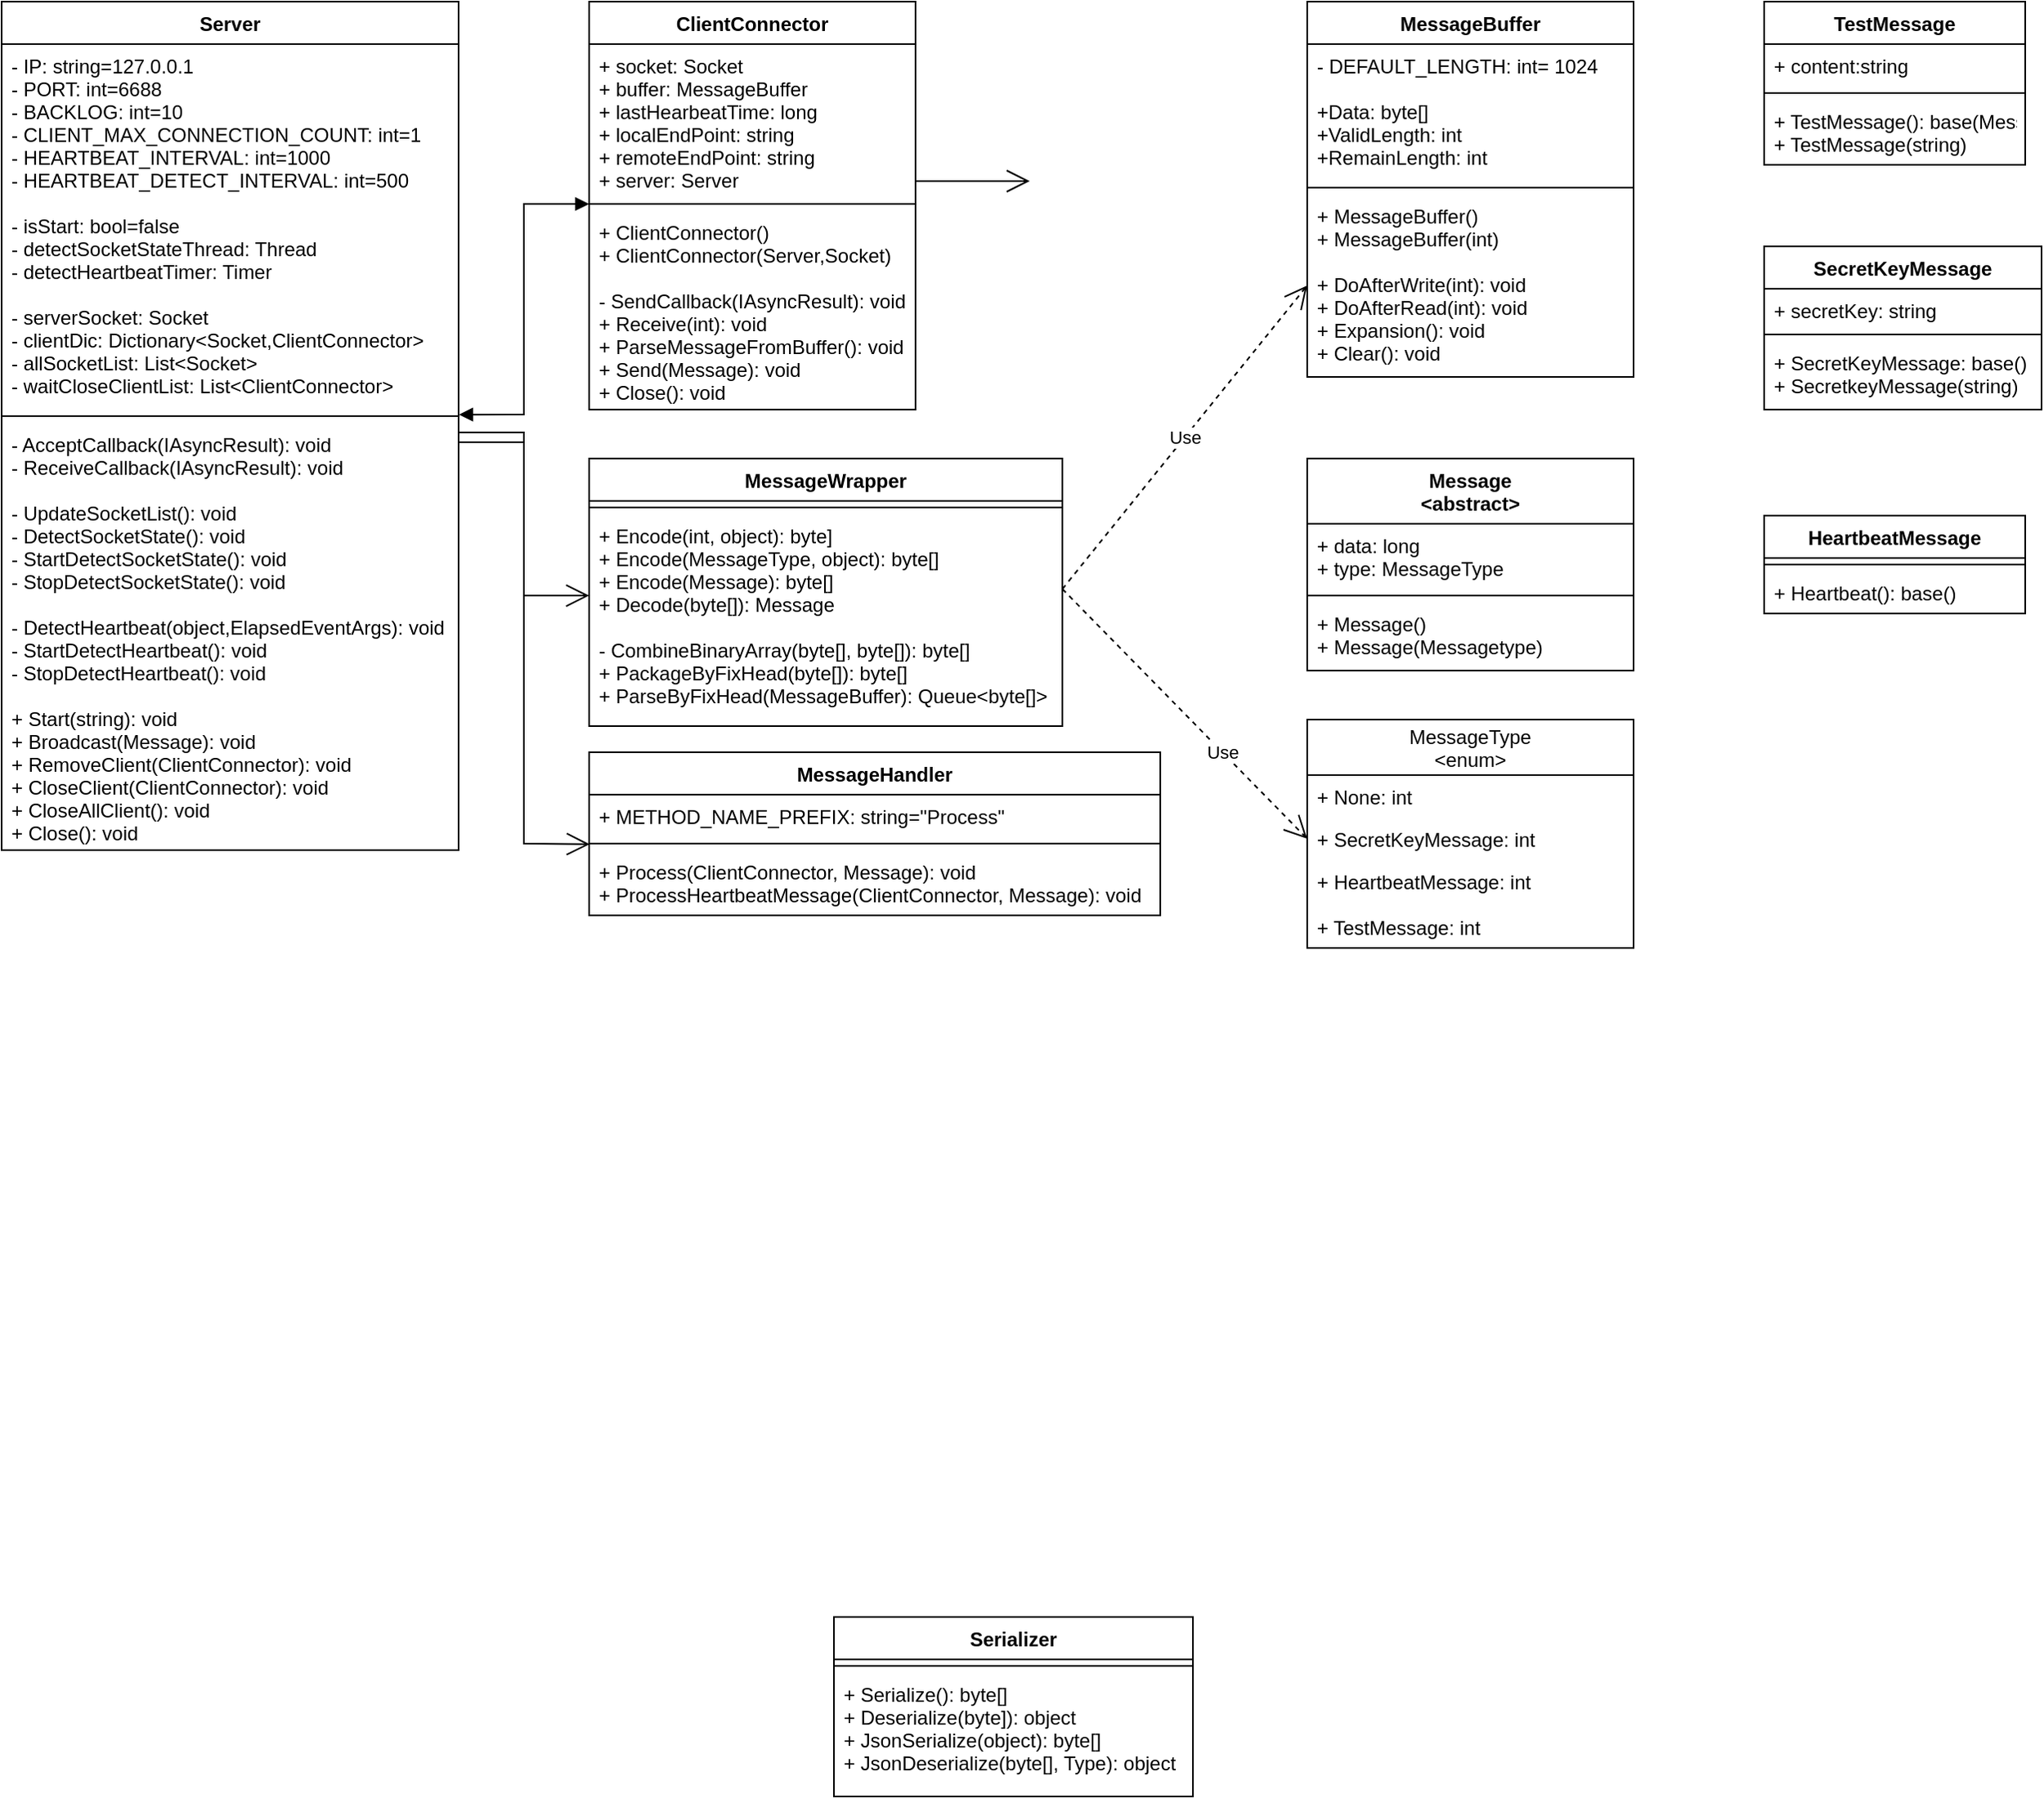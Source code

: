 <mxfile version="20.5.0" type="github">
  <diagram id="C5RBs43oDa-KdzZeNtuy" name="Page-1">
    <mxGraphModel dx="878" dy="473" grid="1" gridSize="10" guides="1" tooltips="1" connect="1" arrows="1" fold="1" page="1" pageScale="1" pageWidth="827" pageHeight="1169" math="0" shadow="0">
      <root>
        <mxCell id="WIyWlLk6GJQsqaUBKTNV-0" />
        <mxCell id="WIyWlLk6GJQsqaUBKTNV-1" parent="WIyWlLk6GJQsqaUBKTNV-0" />
        <mxCell id="VAwtb7KLq5aNkNkUl2DF-0" value="Server" style="swimlane;fontStyle=1;align=center;verticalAlign=top;childLayout=stackLayout;horizontal=1;startSize=26;horizontalStack=0;resizeParent=1;resizeParentMax=0;resizeLast=0;collapsible=1;marginBottom=0;" parent="WIyWlLk6GJQsqaUBKTNV-1" vertex="1">
          <mxGeometry x="40" y="40" width="280" height="520" as="geometry" />
        </mxCell>
        <mxCell id="VAwtb7KLq5aNkNkUl2DF-1" value="- IP: string=127.0.0.1&#xa;- PORT: int=6688&#xa;- BACKLOG: int=10&#xa;- CLIENT_MAX_CONNECTION_COUNT: int=1&#xa;- HEARTBEAT_INTERVAL: int=1000&#xa;- HEARTBEAT_DETECT_INTERVAL: int=500&#xa;&#xa;- isStart: bool=false&#xa;- detectSocketStateThread: Thread&#xa;- detectHeartbeatTimer: Timer&#xa;&#xa;- serverSocket: Socket&#xa;- clientDic: Dictionary&lt;Socket,ClientConnector&gt;&#xa;- allSocketList: List&lt;Socket&gt;&#xa;- waitCloseClientList: List&lt;ClientConnector&gt;" style="text;strokeColor=none;fillColor=none;align=left;verticalAlign=top;spacingLeft=4;spacingRight=4;overflow=hidden;rotatable=0;points=[[0,0.5],[1,0.5]];portConstraint=eastwest;" parent="VAwtb7KLq5aNkNkUl2DF-0" vertex="1">
          <mxGeometry y="26" width="280" height="224" as="geometry" />
        </mxCell>
        <mxCell id="VAwtb7KLq5aNkNkUl2DF-2" value="" style="line;strokeWidth=1;fillColor=none;align=left;verticalAlign=middle;spacingTop=-1;spacingLeft=3;spacingRight=3;rotatable=0;labelPosition=right;points=[];portConstraint=eastwest;strokeColor=inherit;" parent="VAwtb7KLq5aNkNkUl2DF-0" vertex="1">
          <mxGeometry y="250" width="280" height="8" as="geometry" />
        </mxCell>
        <mxCell id="VAwtb7KLq5aNkNkUl2DF-3" value="- AcceptCallback(IAsyncResult): void&#xa;- ReceiveCallback(IAsyncResult): void&#xa;&#xa;- UpdateSocketList(): void&#xa;- DetectSocketState(): void&#xa;- StartDetectSocketState(): void&#xa;- StopDetectSocketState(): void&#xa;&#xa;- DetectHeartbeat(object,ElapsedEventArgs): void&#xa;- StartDetectHeartbeat(): void&#xa;- StopDetectHeartbeat(): void&#xa;&#xa;+ Start(string): void&#xa;+ Broadcast(Message): void&#xa;+ RemoveClient(ClientConnector): void&#xa;+ CloseClient(ClientConnector): void&#xa;+ CloseAllClient(): void&#xa;+ Close(): void" style="text;strokeColor=none;fillColor=none;align=left;verticalAlign=top;spacingLeft=4;spacingRight=4;overflow=hidden;rotatable=0;points=[[0,0.5],[1,0.5]];portConstraint=eastwest;" parent="VAwtb7KLq5aNkNkUl2DF-0" vertex="1">
          <mxGeometry y="258" width="280" height="262" as="geometry" />
        </mxCell>
        <mxCell id="B_friO1HUQH2m3yJXOge-0" value="ClientConnector" style="swimlane;fontStyle=1;align=center;verticalAlign=top;childLayout=stackLayout;horizontal=1;startSize=26;horizontalStack=0;resizeParent=1;resizeParentMax=0;resizeLast=0;collapsible=1;marginBottom=0;" parent="WIyWlLk6GJQsqaUBKTNV-1" vertex="1">
          <mxGeometry x="400" y="40" width="200" height="250" as="geometry" />
        </mxCell>
        <mxCell id="B_friO1HUQH2m3yJXOge-1" value="+ socket: Socket&#xa;+ buffer: MessageBuffer&#xa;+ lastHearbeatTime: long&#xa;+ localEndPoint: string&#xa;+ remoteEndPoint: string&#xa;+ server: Server&#xa;" style="text;strokeColor=none;fillColor=none;align=left;verticalAlign=top;spacingLeft=4;spacingRight=4;overflow=hidden;rotatable=0;points=[[0,0.5],[1,0.5]];portConstraint=eastwest;" parent="B_friO1HUQH2m3yJXOge-0" vertex="1">
          <mxGeometry y="26" width="200" height="94" as="geometry" />
        </mxCell>
        <mxCell id="B_friO1HUQH2m3yJXOge-2" value="" style="line;strokeWidth=1;fillColor=none;align=left;verticalAlign=middle;spacingTop=-1;spacingLeft=3;spacingRight=3;rotatable=0;labelPosition=right;points=[];portConstraint=eastwest;strokeColor=inherit;" parent="B_friO1HUQH2m3yJXOge-0" vertex="1">
          <mxGeometry y="120" width="200" height="8" as="geometry" />
        </mxCell>
        <mxCell id="B_friO1HUQH2m3yJXOge-3" value="+ ClientConnector()&#xa;+ ClientConnector(Server,Socket)&#xa;&#xa;- SendCallback(IAsyncResult): void&#xa;+ Receive(int): void&#xa;+ ParseMessageFromBuffer(): void&#xa;+ Send(Message): void&#xa;+ Close(): void" style="text;strokeColor=none;fillColor=none;align=left;verticalAlign=top;spacingLeft=4;spacingRight=4;overflow=hidden;rotatable=0;points=[[0,0.5],[1,0.5]];portConstraint=eastwest;" parent="B_friO1HUQH2m3yJXOge-0" vertex="1">
          <mxGeometry y="128" width="200" height="122" as="geometry" />
        </mxCell>
        <mxCell id="B_friO1HUQH2m3yJXOge-4" value="MessageHandler" style="swimlane;fontStyle=1;align=center;verticalAlign=top;childLayout=stackLayout;horizontal=1;startSize=26;horizontalStack=0;resizeParent=1;resizeParentMax=0;resizeLast=0;collapsible=1;marginBottom=0;" parent="WIyWlLk6GJQsqaUBKTNV-1" vertex="1">
          <mxGeometry x="400" y="500" width="350" height="100" as="geometry" />
        </mxCell>
        <mxCell id="B_friO1HUQH2m3yJXOge-5" value="+ METHOD_NAME_PREFIX: string=&quot;Process&quot;" style="text;strokeColor=none;fillColor=none;align=left;verticalAlign=top;spacingLeft=4;spacingRight=4;overflow=hidden;rotatable=0;points=[[0,0.5],[1,0.5]];portConstraint=eastwest;" parent="B_friO1HUQH2m3yJXOge-4" vertex="1">
          <mxGeometry y="26" width="350" height="26" as="geometry" />
        </mxCell>
        <mxCell id="B_friO1HUQH2m3yJXOge-6" value="" style="line;strokeWidth=1;fillColor=none;align=left;verticalAlign=middle;spacingTop=-1;spacingLeft=3;spacingRight=3;rotatable=0;labelPosition=right;points=[];portConstraint=eastwest;strokeColor=inherit;" parent="B_friO1HUQH2m3yJXOge-4" vertex="1">
          <mxGeometry y="52" width="350" height="8" as="geometry" />
        </mxCell>
        <mxCell id="B_friO1HUQH2m3yJXOge-7" value="+ Process(ClientConnector, Message): void&#xa;+ ProcessHeartbeatMessage(ClientConnector, Message): void" style="text;strokeColor=none;fillColor=none;align=left;verticalAlign=top;spacingLeft=4;spacingRight=4;overflow=hidden;rotatable=0;points=[[0,0.5],[1,0.5]];portConstraint=eastwest;" parent="B_friO1HUQH2m3yJXOge-4" vertex="1">
          <mxGeometry y="60" width="350" height="40" as="geometry" />
        </mxCell>
        <mxCell id="B_friO1HUQH2m3yJXOge-8" value="Message&#xa;&lt;abstract&gt;" style="swimlane;fontStyle=1;align=center;verticalAlign=top;childLayout=stackLayout;horizontal=1;startSize=40;horizontalStack=0;resizeParent=1;resizeParentMax=0;resizeLast=0;collapsible=1;marginBottom=0;" parent="WIyWlLk6GJQsqaUBKTNV-1" vertex="1">
          <mxGeometry x="840" y="320" width="200" height="130" as="geometry" />
        </mxCell>
        <mxCell id="B_friO1HUQH2m3yJXOge-9" value="+ data: long&#xa;+ type: MessageType&#xa;&#xa;" style="text;strokeColor=none;fillColor=none;align=left;verticalAlign=top;spacingLeft=4;spacingRight=4;overflow=hidden;rotatable=0;points=[[0,0.5],[1,0.5]];portConstraint=eastwest;" parent="B_friO1HUQH2m3yJXOge-8" vertex="1">
          <mxGeometry y="40" width="200" height="40" as="geometry" />
        </mxCell>
        <mxCell id="B_friO1HUQH2m3yJXOge-10" value="" style="line;strokeWidth=1;fillColor=none;align=left;verticalAlign=middle;spacingTop=-1;spacingLeft=3;spacingRight=3;rotatable=0;labelPosition=right;points=[];portConstraint=eastwest;strokeColor=inherit;" parent="B_friO1HUQH2m3yJXOge-8" vertex="1">
          <mxGeometry y="80" width="200" height="8" as="geometry" />
        </mxCell>
        <mxCell id="B_friO1HUQH2m3yJXOge-11" value="+ Message()&#xa;+ Message(Messagetype)" style="text;strokeColor=none;fillColor=none;align=left;verticalAlign=top;spacingLeft=4;spacingRight=4;overflow=hidden;rotatable=0;points=[[0,0.5],[1,0.5]];portConstraint=eastwest;" parent="B_friO1HUQH2m3yJXOge-8" vertex="1">
          <mxGeometry y="88" width="200" height="42" as="geometry" />
        </mxCell>
        <mxCell id="B_friO1HUQH2m3yJXOge-12" value="MessageBuffer" style="swimlane;fontStyle=1;align=center;verticalAlign=top;childLayout=stackLayout;horizontal=1;startSize=26;horizontalStack=0;resizeParent=1;resizeParentMax=0;resizeLast=0;collapsible=1;marginBottom=0;" parent="WIyWlLk6GJQsqaUBKTNV-1" vertex="1">
          <mxGeometry x="840" y="40" width="200" height="230" as="geometry" />
        </mxCell>
        <mxCell id="B_friO1HUQH2m3yJXOge-13" value="- DEFAULT_LENGTH: int= 1024&#xa;&#xa;+Data: byte[]&#xa;+ValidLength: int&#xa;+RemainLength: int" style="text;strokeColor=none;fillColor=none;align=left;verticalAlign=top;spacingLeft=4;spacingRight=4;overflow=hidden;rotatable=0;points=[[0,0.5],[1,0.5]];portConstraint=eastwest;" parent="B_friO1HUQH2m3yJXOge-12" vertex="1">
          <mxGeometry y="26" width="200" height="84" as="geometry" />
        </mxCell>
        <mxCell id="B_friO1HUQH2m3yJXOge-14" value="" style="line;strokeWidth=1;fillColor=none;align=left;verticalAlign=middle;spacingTop=-1;spacingLeft=3;spacingRight=3;rotatable=0;labelPosition=right;points=[];portConstraint=eastwest;strokeColor=inherit;" parent="B_friO1HUQH2m3yJXOge-12" vertex="1">
          <mxGeometry y="110" width="200" height="8" as="geometry" />
        </mxCell>
        <mxCell id="B_friO1HUQH2m3yJXOge-15" value="+ MessageBuffer()&#xa;+ MessageBuffer(int)&#xa;&#xa;+ DoAfterWrite(int): void&#xa;+ DoAfterRead(int): void&#xa;+ Expansion(): void&#xa;+ Clear(): void" style="text;strokeColor=none;fillColor=none;align=left;verticalAlign=top;spacingLeft=4;spacingRight=4;overflow=hidden;rotatable=0;points=[[0,0.5],[1,0.5]];portConstraint=eastwest;" parent="B_friO1HUQH2m3yJXOge-12" vertex="1">
          <mxGeometry y="118" width="200" height="112" as="geometry" />
        </mxCell>
        <mxCell id="B_friO1HUQH2m3yJXOge-20" value="MessageWrapper" style="swimlane;fontStyle=1;align=center;verticalAlign=top;childLayout=stackLayout;horizontal=1;startSize=26;horizontalStack=0;resizeParent=1;resizeParentMax=0;resizeLast=0;collapsible=1;marginBottom=0;" parent="WIyWlLk6GJQsqaUBKTNV-1" vertex="1">
          <mxGeometry x="400" y="320" width="290" height="164" as="geometry" />
        </mxCell>
        <mxCell id="B_friO1HUQH2m3yJXOge-22" value="" style="line;strokeWidth=1;fillColor=none;align=left;verticalAlign=middle;spacingTop=-1;spacingLeft=3;spacingRight=3;rotatable=0;labelPosition=right;points=[];portConstraint=eastwest;strokeColor=inherit;" parent="B_friO1HUQH2m3yJXOge-20" vertex="1">
          <mxGeometry y="26" width="290" height="8" as="geometry" />
        </mxCell>
        <mxCell id="B_friO1HUQH2m3yJXOge-23" value="+ Encode(int, object): byte]&#xa;+ Encode(MessageType, object): byte[]&#xa;+ Encode(Message): byte[]&#xa;+ Decode(byte[]): Message&#xa;&#xa;- CombineBinaryArray(byte[], byte[]): byte[]&#xa;+ PackageByFixHead(byte[]): byte[]&#xa;+ ParseByFixHead(MessageBuffer): Queue&lt;byte[]&gt;" style="text;strokeColor=none;fillColor=none;align=left;verticalAlign=top;spacingLeft=4;spacingRight=4;overflow=hidden;rotatable=0;points=[[0,0.5],[1,0.5]];portConstraint=eastwest;" parent="B_friO1HUQH2m3yJXOge-20" vertex="1">
          <mxGeometry y="34" width="290" height="130" as="geometry" />
        </mxCell>
        <mxCell id="B_friO1HUQH2m3yJXOge-24" value="Serializer" style="swimlane;fontStyle=1;align=center;verticalAlign=top;childLayout=stackLayout;horizontal=1;startSize=26;horizontalStack=0;resizeParent=1;resizeParentMax=0;resizeLast=0;collapsible=1;marginBottom=0;" parent="WIyWlLk6GJQsqaUBKTNV-1" vertex="1">
          <mxGeometry x="550" y="1030" width="220" height="110" as="geometry" />
        </mxCell>
        <mxCell id="B_friO1HUQH2m3yJXOge-26" value="" style="line;strokeWidth=1;fillColor=none;align=left;verticalAlign=middle;spacingTop=-1;spacingLeft=3;spacingRight=3;rotatable=0;labelPosition=right;points=[];portConstraint=eastwest;strokeColor=inherit;" parent="B_friO1HUQH2m3yJXOge-24" vertex="1">
          <mxGeometry y="26" width="220" height="8" as="geometry" />
        </mxCell>
        <mxCell id="B_friO1HUQH2m3yJXOge-27" value="+ Serialize(): byte[]&#xa;+ Deserialize(byte]): object&#xa;+ JsonSerialize(object): byte[]&#xa;+ JsonDeserialize(byte[], Type): object" style="text;strokeColor=none;fillColor=none;align=left;verticalAlign=top;spacingLeft=4;spacingRight=4;overflow=hidden;rotatable=0;points=[[0,0.5],[1,0.5]];portConstraint=eastwest;" parent="B_friO1HUQH2m3yJXOge-24" vertex="1">
          <mxGeometry y="34" width="220" height="76" as="geometry" />
        </mxCell>
        <mxCell id="NcEaHT6Et7PMbFL95pdy-6" value="TestMessage" style="swimlane;fontStyle=1;align=center;verticalAlign=top;childLayout=stackLayout;horizontal=1;startSize=26;horizontalStack=0;resizeParent=1;resizeParentMax=0;resizeLast=0;collapsible=1;marginBottom=0;" vertex="1" parent="WIyWlLk6GJQsqaUBKTNV-1">
          <mxGeometry x="1120" y="40" width="160" height="100" as="geometry" />
        </mxCell>
        <mxCell id="NcEaHT6Et7PMbFL95pdy-7" value="+ content:string" style="text;strokeColor=none;fillColor=none;align=left;verticalAlign=top;spacingLeft=4;spacingRight=4;overflow=hidden;rotatable=0;points=[[0,0.5],[1,0.5]];portConstraint=eastwest;" vertex="1" parent="NcEaHT6Et7PMbFL95pdy-6">
          <mxGeometry y="26" width="160" height="26" as="geometry" />
        </mxCell>
        <mxCell id="NcEaHT6Et7PMbFL95pdy-8" value="" style="line;strokeWidth=1;fillColor=none;align=left;verticalAlign=middle;spacingTop=-1;spacingLeft=3;spacingRight=3;rotatable=0;labelPosition=right;points=[];portConstraint=eastwest;strokeColor=inherit;" vertex="1" parent="NcEaHT6Et7PMbFL95pdy-6">
          <mxGeometry y="52" width="160" height="8" as="geometry" />
        </mxCell>
        <mxCell id="NcEaHT6Et7PMbFL95pdy-9" value="+ TestMessage(): base(MessageType)&#xa;+ TestMessage(string)" style="text;strokeColor=none;fillColor=none;align=left;verticalAlign=top;spacingLeft=4;spacingRight=4;overflow=hidden;rotatable=0;points=[[0,0.5],[1,0.5]];portConstraint=eastwest;" vertex="1" parent="NcEaHT6Et7PMbFL95pdy-6">
          <mxGeometry y="60" width="160" height="40" as="geometry" />
        </mxCell>
        <mxCell id="NcEaHT6Et7PMbFL95pdy-11" value="" style="endArrow=block;startArrow=block;endFill=1;startFill=1;html=1;rounded=0;exitX=1.001;exitY=1.014;exitDx=0;exitDy=0;exitPerimeter=0;" edge="1" parent="WIyWlLk6GJQsqaUBKTNV-1" source="VAwtb7KLq5aNkNkUl2DF-1">
          <mxGeometry width="160" relative="1" as="geometry">
            <mxPoint x="330" y="150" as="sourcePoint" />
            <mxPoint x="400" y="164" as="targetPoint" />
            <Array as="points">
              <mxPoint x="360" y="293" />
              <mxPoint x="360" y="164" />
            </Array>
          </mxGeometry>
        </mxCell>
        <mxCell id="NcEaHT6Et7PMbFL95pdy-12" value="SecretKeyMessage" style="swimlane;fontStyle=1;align=center;verticalAlign=top;childLayout=stackLayout;horizontal=1;startSize=26;horizontalStack=0;resizeParent=1;resizeParentMax=0;resizeLast=0;collapsible=1;marginBottom=0;" vertex="1" parent="WIyWlLk6GJQsqaUBKTNV-1">
          <mxGeometry x="1120" y="190" width="170" height="100" as="geometry" />
        </mxCell>
        <mxCell id="NcEaHT6Et7PMbFL95pdy-13" value="+ secretKey: string" style="text;strokeColor=none;fillColor=none;align=left;verticalAlign=top;spacingLeft=4;spacingRight=4;overflow=hidden;rotatable=0;points=[[0,0.5],[1,0.5]];portConstraint=eastwest;" vertex="1" parent="NcEaHT6Et7PMbFL95pdy-12">
          <mxGeometry y="26" width="170" height="24" as="geometry" />
        </mxCell>
        <mxCell id="NcEaHT6Et7PMbFL95pdy-14" value="" style="line;strokeWidth=1;fillColor=none;align=left;verticalAlign=middle;spacingTop=-1;spacingLeft=3;spacingRight=3;rotatable=0;labelPosition=right;points=[];portConstraint=eastwest;strokeColor=inherit;" vertex="1" parent="NcEaHT6Et7PMbFL95pdy-12">
          <mxGeometry y="50" width="170" height="8" as="geometry" />
        </mxCell>
        <mxCell id="NcEaHT6Et7PMbFL95pdy-15" value="+ SecretKeyMessage: base()&#xa;+ SecretkeyMessage(string)" style="text;strokeColor=none;fillColor=none;align=left;verticalAlign=top;spacingLeft=4;spacingRight=4;overflow=hidden;rotatable=0;points=[[0,0.5],[1,0.5]];portConstraint=eastwest;" vertex="1" parent="NcEaHT6Et7PMbFL95pdy-12">
          <mxGeometry y="58" width="170" height="42" as="geometry" />
        </mxCell>
        <mxCell id="NcEaHT6Et7PMbFL95pdy-16" value="HeartbeatMessage" style="swimlane;fontStyle=1;align=center;verticalAlign=top;childLayout=stackLayout;horizontal=1;startSize=26;horizontalStack=0;resizeParent=1;resizeParentMax=0;resizeLast=0;collapsible=1;marginBottom=0;" vertex="1" parent="WIyWlLk6GJQsqaUBKTNV-1">
          <mxGeometry x="1120" y="355" width="160" height="60" as="geometry" />
        </mxCell>
        <mxCell id="NcEaHT6Et7PMbFL95pdy-18" value="" style="line;strokeWidth=1;fillColor=none;align=left;verticalAlign=middle;spacingTop=-1;spacingLeft=3;spacingRight=3;rotatable=0;labelPosition=right;points=[];portConstraint=eastwest;strokeColor=inherit;" vertex="1" parent="NcEaHT6Et7PMbFL95pdy-16">
          <mxGeometry y="26" width="160" height="8" as="geometry" />
        </mxCell>
        <mxCell id="NcEaHT6Et7PMbFL95pdy-19" value="+ Heartbeat(): base()" style="text;strokeColor=none;fillColor=none;align=left;verticalAlign=top;spacingLeft=4;spacingRight=4;overflow=hidden;rotatable=0;points=[[0,0.5],[1,0.5]];portConstraint=eastwest;" vertex="1" parent="NcEaHT6Et7PMbFL95pdy-16">
          <mxGeometry y="34" width="160" height="26" as="geometry" />
        </mxCell>
        <mxCell id="NcEaHT6Et7PMbFL95pdy-25" value="MessageType&#xa;&lt;enum&gt;" style="swimlane;fontStyle=0;childLayout=stackLayout;horizontal=1;startSize=34;fillColor=none;horizontalStack=0;resizeParent=1;resizeParentMax=0;resizeLast=0;collapsible=1;marginBottom=0;" vertex="1" parent="WIyWlLk6GJQsqaUBKTNV-1">
          <mxGeometry x="840" y="480" width="200" height="140" as="geometry" />
        </mxCell>
        <mxCell id="NcEaHT6Et7PMbFL95pdy-26" value="+ None: int" style="text;strokeColor=none;fillColor=none;align=left;verticalAlign=top;spacingLeft=4;spacingRight=4;overflow=hidden;rotatable=0;points=[[0,0.5],[1,0.5]];portConstraint=eastwest;" vertex="1" parent="NcEaHT6Et7PMbFL95pdy-25">
          <mxGeometry y="34" width="200" height="26" as="geometry" />
        </mxCell>
        <mxCell id="NcEaHT6Et7PMbFL95pdy-27" value="+ SecretKeyMessage: int" style="text;strokeColor=none;fillColor=none;align=left;verticalAlign=top;spacingLeft=4;spacingRight=4;overflow=hidden;rotatable=0;points=[[0,0.5],[1,0.5]];portConstraint=eastwest;" vertex="1" parent="NcEaHT6Et7PMbFL95pdy-25">
          <mxGeometry y="60" width="200" height="26" as="geometry" />
        </mxCell>
        <mxCell id="NcEaHT6Et7PMbFL95pdy-28" value="+ HeartbeatMessage: int&#xa;&#xa;+ TestMessage: int" style="text;strokeColor=none;fillColor=none;align=left;verticalAlign=top;spacingLeft=4;spacingRight=4;overflow=hidden;rotatable=0;points=[[0,0.5],[1,0.5]];portConstraint=eastwest;" vertex="1" parent="NcEaHT6Et7PMbFL95pdy-25">
          <mxGeometry y="86" width="200" height="54" as="geometry" />
        </mxCell>
        <mxCell id="NcEaHT6Et7PMbFL95pdy-29" value="" style="endArrow=open;endFill=1;endSize=12;html=1;rounded=0;entryX=0.001;entryY=0.553;entryDx=0;entryDy=0;entryPerimeter=0;" edge="1" parent="WIyWlLk6GJQsqaUBKTNV-1" target="B_friO1HUQH2m3yJXOge-6">
          <mxGeometry width="160" relative="1" as="geometry">
            <mxPoint x="320" y="304" as="sourcePoint" />
            <mxPoint x="420" y="380" as="targetPoint" />
            <Array as="points">
              <mxPoint x="360" y="304" />
              <mxPoint x="360" y="556" />
            </Array>
          </mxGeometry>
        </mxCell>
        <mxCell id="NcEaHT6Et7PMbFL95pdy-30" value="" style="endArrow=open;endFill=1;endSize=12;html=1;rounded=0;exitX=1.001;exitY=0.046;exitDx=0;exitDy=0;exitPerimeter=0;entryX=0;entryY=0.385;entryDx=0;entryDy=0;entryPerimeter=0;" edge="1" parent="WIyWlLk6GJQsqaUBKTNV-1" source="VAwtb7KLq5aNkNkUl2DF-3" target="B_friO1HUQH2m3yJXOge-23">
          <mxGeometry width="160" relative="1" as="geometry">
            <mxPoint x="330" y="490" as="sourcePoint" />
            <mxPoint x="490" y="490" as="targetPoint" />
            <Array as="points">
              <mxPoint x="360" y="310" />
              <mxPoint x="360" y="404" />
            </Array>
          </mxGeometry>
        </mxCell>
        <mxCell id="NcEaHT6Et7PMbFL95pdy-31" value="" style="endArrow=open;endFill=1;endSize=12;html=1;rounded=0;" edge="1" parent="WIyWlLk6GJQsqaUBKTNV-1">
          <mxGeometry width="160" relative="1" as="geometry">
            <mxPoint x="600" y="150" as="sourcePoint" />
            <mxPoint x="670" y="150" as="targetPoint" />
          </mxGeometry>
        </mxCell>
        <mxCell id="NcEaHT6Et7PMbFL95pdy-32" value="Use" style="endArrow=open;endSize=12;dashed=1;html=1;rounded=0;entryX=0;entryY=0.5;entryDx=0;entryDy=0;" edge="1" parent="WIyWlLk6GJQsqaUBKTNV-1" target="B_friO1HUQH2m3yJXOge-15">
          <mxGeometry width="160" relative="1" as="geometry">
            <mxPoint x="690" y="400" as="sourcePoint" />
            <mxPoint x="850" y="400" as="targetPoint" />
            <Array as="points" />
          </mxGeometry>
        </mxCell>
        <mxCell id="NcEaHT6Et7PMbFL95pdy-33" value="Use" style="endArrow=open;endSize=12;dashed=1;html=1;rounded=0;entryX=0;entryY=0.5;entryDx=0;entryDy=0;" edge="1" parent="WIyWlLk6GJQsqaUBKTNV-1" target="NcEaHT6Et7PMbFL95pdy-27">
          <mxGeometry x="0.311" width="160" relative="1" as="geometry">
            <mxPoint x="690" y="400" as="sourcePoint" />
            <mxPoint x="850" y="400" as="targetPoint" />
            <Array as="points" />
            <mxPoint as="offset" />
          </mxGeometry>
        </mxCell>
      </root>
    </mxGraphModel>
  </diagram>
</mxfile>
